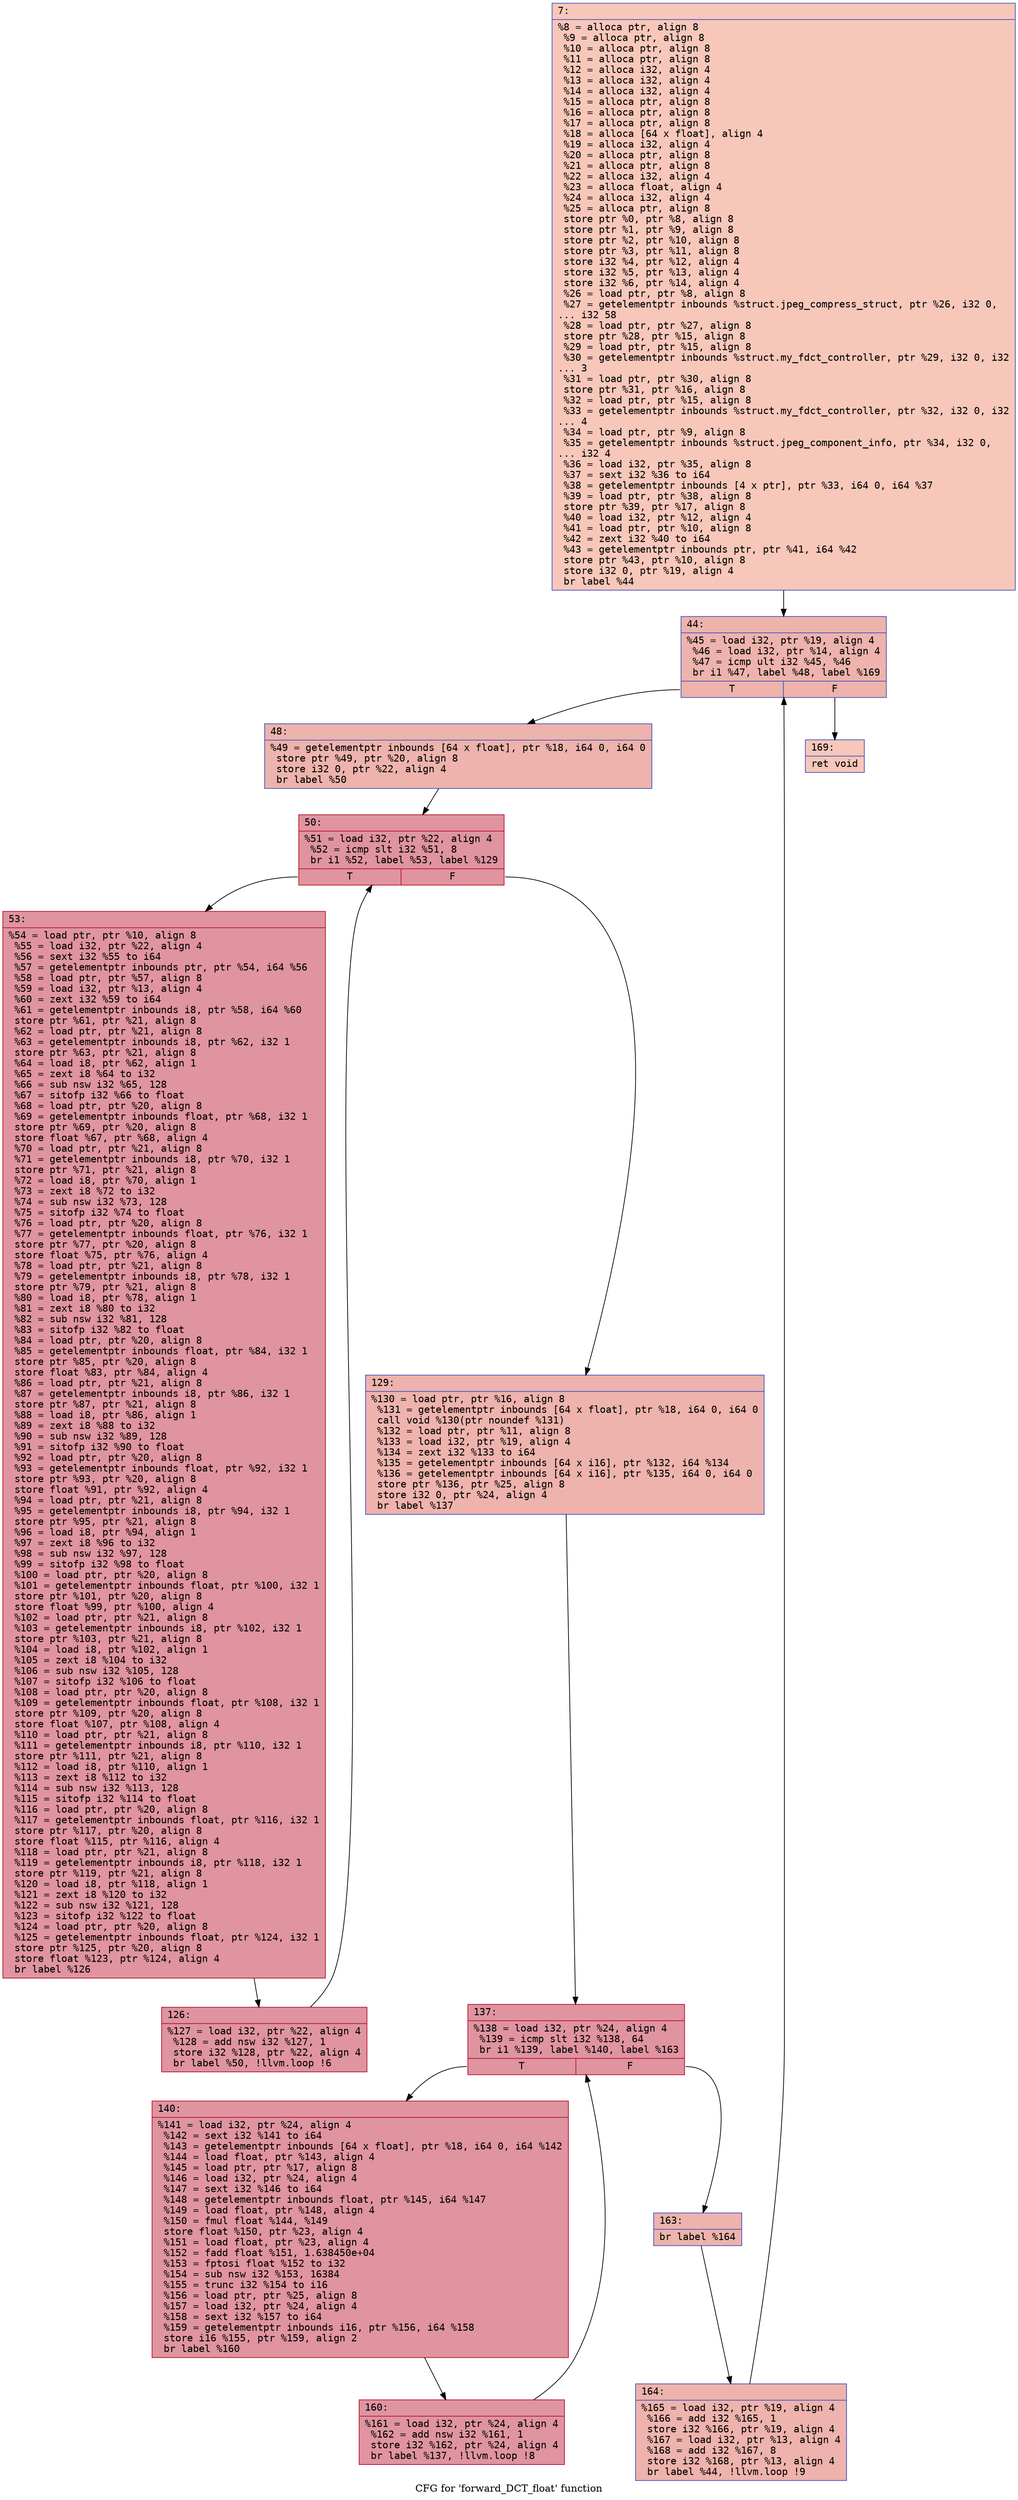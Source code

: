 digraph "CFG for 'forward_DCT_float' function" {
	label="CFG for 'forward_DCT_float' function";

	Node0x600001387200 [shape=record,color="#3d50c3ff", style=filled, fillcolor="#ec7f6370" fontname="Courier",label="{7:\l|  %8 = alloca ptr, align 8\l  %9 = alloca ptr, align 8\l  %10 = alloca ptr, align 8\l  %11 = alloca ptr, align 8\l  %12 = alloca i32, align 4\l  %13 = alloca i32, align 4\l  %14 = alloca i32, align 4\l  %15 = alloca ptr, align 8\l  %16 = alloca ptr, align 8\l  %17 = alloca ptr, align 8\l  %18 = alloca [64 x float], align 4\l  %19 = alloca i32, align 4\l  %20 = alloca ptr, align 8\l  %21 = alloca ptr, align 8\l  %22 = alloca i32, align 4\l  %23 = alloca float, align 4\l  %24 = alloca i32, align 4\l  %25 = alloca ptr, align 8\l  store ptr %0, ptr %8, align 8\l  store ptr %1, ptr %9, align 8\l  store ptr %2, ptr %10, align 8\l  store ptr %3, ptr %11, align 8\l  store i32 %4, ptr %12, align 4\l  store i32 %5, ptr %13, align 4\l  store i32 %6, ptr %14, align 4\l  %26 = load ptr, ptr %8, align 8\l  %27 = getelementptr inbounds %struct.jpeg_compress_struct, ptr %26, i32 0,\l... i32 58\l  %28 = load ptr, ptr %27, align 8\l  store ptr %28, ptr %15, align 8\l  %29 = load ptr, ptr %15, align 8\l  %30 = getelementptr inbounds %struct.my_fdct_controller, ptr %29, i32 0, i32\l... 3\l  %31 = load ptr, ptr %30, align 8\l  store ptr %31, ptr %16, align 8\l  %32 = load ptr, ptr %15, align 8\l  %33 = getelementptr inbounds %struct.my_fdct_controller, ptr %32, i32 0, i32\l... 4\l  %34 = load ptr, ptr %9, align 8\l  %35 = getelementptr inbounds %struct.jpeg_component_info, ptr %34, i32 0,\l... i32 4\l  %36 = load i32, ptr %35, align 8\l  %37 = sext i32 %36 to i64\l  %38 = getelementptr inbounds [4 x ptr], ptr %33, i64 0, i64 %37\l  %39 = load ptr, ptr %38, align 8\l  store ptr %39, ptr %17, align 8\l  %40 = load i32, ptr %12, align 4\l  %41 = load ptr, ptr %10, align 8\l  %42 = zext i32 %40 to i64\l  %43 = getelementptr inbounds ptr, ptr %41, i64 %42\l  store ptr %43, ptr %10, align 8\l  store i32 0, ptr %19, align 4\l  br label %44\l}"];
	Node0x600001387200 -> Node0x600001387250[tooltip="7 -> 44\nProbability 100.00%" ];
	Node0x600001387250 [shape=record,color="#3d50c3ff", style=filled, fillcolor="#d6524470" fontname="Courier",label="{44:\l|  %45 = load i32, ptr %19, align 4\l  %46 = load i32, ptr %14, align 4\l  %47 = icmp ult i32 %45, %46\l  br i1 %47, label %48, label %169\l|{<s0>T|<s1>F}}"];
	Node0x600001387250:s0 -> Node0x6000013872a0[tooltip="44 -> 48\nProbability 96.88%" ];
	Node0x600001387250:s1 -> Node0x6000013875c0[tooltip="44 -> 169\nProbability 3.12%" ];
	Node0x6000013872a0 [shape=record,color="#3d50c3ff", style=filled, fillcolor="#d6524470" fontname="Courier",label="{48:\l|  %49 = getelementptr inbounds [64 x float], ptr %18, i64 0, i64 0\l  store ptr %49, ptr %20, align 8\l  store i32 0, ptr %22, align 4\l  br label %50\l}"];
	Node0x6000013872a0 -> Node0x6000013872f0[tooltip="48 -> 50\nProbability 100.00%" ];
	Node0x6000013872f0 [shape=record,color="#b70d28ff", style=filled, fillcolor="#b70d2870" fontname="Courier",label="{50:\l|  %51 = load i32, ptr %22, align 4\l  %52 = icmp slt i32 %51, 8\l  br i1 %52, label %53, label %129\l|{<s0>T|<s1>F}}"];
	Node0x6000013872f0:s0 -> Node0x600001387340[tooltip="50 -> 53\nProbability 96.88%" ];
	Node0x6000013872f0:s1 -> Node0x6000013873e0[tooltip="50 -> 129\nProbability 3.12%" ];
	Node0x600001387340 [shape=record,color="#b70d28ff", style=filled, fillcolor="#b70d2870" fontname="Courier",label="{53:\l|  %54 = load ptr, ptr %10, align 8\l  %55 = load i32, ptr %22, align 4\l  %56 = sext i32 %55 to i64\l  %57 = getelementptr inbounds ptr, ptr %54, i64 %56\l  %58 = load ptr, ptr %57, align 8\l  %59 = load i32, ptr %13, align 4\l  %60 = zext i32 %59 to i64\l  %61 = getelementptr inbounds i8, ptr %58, i64 %60\l  store ptr %61, ptr %21, align 8\l  %62 = load ptr, ptr %21, align 8\l  %63 = getelementptr inbounds i8, ptr %62, i32 1\l  store ptr %63, ptr %21, align 8\l  %64 = load i8, ptr %62, align 1\l  %65 = zext i8 %64 to i32\l  %66 = sub nsw i32 %65, 128\l  %67 = sitofp i32 %66 to float\l  %68 = load ptr, ptr %20, align 8\l  %69 = getelementptr inbounds float, ptr %68, i32 1\l  store ptr %69, ptr %20, align 8\l  store float %67, ptr %68, align 4\l  %70 = load ptr, ptr %21, align 8\l  %71 = getelementptr inbounds i8, ptr %70, i32 1\l  store ptr %71, ptr %21, align 8\l  %72 = load i8, ptr %70, align 1\l  %73 = zext i8 %72 to i32\l  %74 = sub nsw i32 %73, 128\l  %75 = sitofp i32 %74 to float\l  %76 = load ptr, ptr %20, align 8\l  %77 = getelementptr inbounds float, ptr %76, i32 1\l  store ptr %77, ptr %20, align 8\l  store float %75, ptr %76, align 4\l  %78 = load ptr, ptr %21, align 8\l  %79 = getelementptr inbounds i8, ptr %78, i32 1\l  store ptr %79, ptr %21, align 8\l  %80 = load i8, ptr %78, align 1\l  %81 = zext i8 %80 to i32\l  %82 = sub nsw i32 %81, 128\l  %83 = sitofp i32 %82 to float\l  %84 = load ptr, ptr %20, align 8\l  %85 = getelementptr inbounds float, ptr %84, i32 1\l  store ptr %85, ptr %20, align 8\l  store float %83, ptr %84, align 4\l  %86 = load ptr, ptr %21, align 8\l  %87 = getelementptr inbounds i8, ptr %86, i32 1\l  store ptr %87, ptr %21, align 8\l  %88 = load i8, ptr %86, align 1\l  %89 = zext i8 %88 to i32\l  %90 = sub nsw i32 %89, 128\l  %91 = sitofp i32 %90 to float\l  %92 = load ptr, ptr %20, align 8\l  %93 = getelementptr inbounds float, ptr %92, i32 1\l  store ptr %93, ptr %20, align 8\l  store float %91, ptr %92, align 4\l  %94 = load ptr, ptr %21, align 8\l  %95 = getelementptr inbounds i8, ptr %94, i32 1\l  store ptr %95, ptr %21, align 8\l  %96 = load i8, ptr %94, align 1\l  %97 = zext i8 %96 to i32\l  %98 = sub nsw i32 %97, 128\l  %99 = sitofp i32 %98 to float\l  %100 = load ptr, ptr %20, align 8\l  %101 = getelementptr inbounds float, ptr %100, i32 1\l  store ptr %101, ptr %20, align 8\l  store float %99, ptr %100, align 4\l  %102 = load ptr, ptr %21, align 8\l  %103 = getelementptr inbounds i8, ptr %102, i32 1\l  store ptr %103, ptr %21, align 8\l  %104 = load i8, ptr %102, align 1\l  %105 = zext i8 %104 to i32\l  %106 = sub nsw i32 %105, 128\l  %107 = sitofp i32 %106 to float\l  %108 = load ptr, ptr %20, align 8\l  %109 = getelementptr inbounds float, ptr %108, i32 1\l  store ptr %109, ptr %20, align 8\l  store float %107, ptr %108, align 4\l  %110 = load ptr, ptr %21, align 8\l  %111 = getelementptr inbounds i8, ptr %110, i32 1\l  store ptr %111, ptr %21, align 8\l  %112 = load i8, ptr %110, align 1\l  %113 = zext i8 %112 to i32\l  %114 = sub nsw i32 %113, 128\l  %115 = sitofp i32 %114 to float\l  %116 = load ptr, ptr %20, align 8\l  %117 = getelementptr inbounds float, ptr %116, i32 1\l  store ptr %117, ptr %20, align 8\l  store float %115, ptr %116, align 4\l  %118 = load ptr, ptr %21, align 8\l  %119 = getelementptr inbounds i8, ptr %118, i32 1\l  store ptr %119, ptr %21, align 8\l  %120 = load i8, ptr %118, align 1\l  %121 = zext i8 %120 to i32\l  %122 = sub nsw i32 %121, 128\l  %123 = sitofp i32 %122 to float\l  %124 = load ptr, ptr %20, align 8\l  %125 = getelementptr inbounds float, ptr %124, i32 1\l  store ptr %125, ptr %20, align 8\l  store float %123, ptr %124, align 4\l  br label %126\l}"];
	Node0x600001387340 -> Node0x600001387390[tooltip="53 -> 126\nProbability 100.00%" ];
	Node0x600001387390 [shape=record,color="#b70d28ff", style=filled, fillcolor="#b70d2870" fontname="Courier",label="{126:\l|  %127 = load i32, ptr %22, align 4\l  %128 = add nsw i32 %127, 1\l  store i32 %128, ptr %22, align 4\l  br label %50, !llvm.loop !6\l}"];
	Node0x600001387390 -> Node0x6000013872f0[tooltip="126 -> 50\nProbability 100.00%" ];
	Node0x6000013873e0 [shape=record,color="#3d50c3ff", style=filled, fillcolor="#d6524470" fontname="Courier",label="{129:\l|  %130 = load ptr, ptr %16, align 8\l  %131 = getelementptr inbounds [64 x float], ptr %18, i64 0, i64 0\l  call void %130(ptr noundef %131)\l  %132 = load ptr, ptr %11, align 8\l  %133 = load i32, ptr %19, align 4\l  %134 = zext i32 %133 to i64\l  %135 = getelementptr inbounds [64 x i16], ptr %132, i64 %134\l  %136 = getelementptr inbounds [64 x i16], ptr %135, i64 0, i64 0\l  store ptr %136, ptr %25, align 8\l  store i32 0, ptr %24, align 4\l  br label %137\l}"];
	Node0x6000013873e0 -> Node0x600001387430[tooltip="129 -> 137\nProbability 100.00%" ];
	Node0x600001387430 [shape=record,color="#b70d28ff", style=filled, fillcolor="#b70d2870" fontname="Courier",label="{137:\l|  %138 = load i32, ptr %24, align 4\l  %139 = icmp slt i32 %138, 64\l  br i1 %139, label %140, label %163\l|{<s0>T|<s1>F}}"];
	Node0x600001387430:s0 -> Node0x600001387480[tooltip="137 -> 140\nProbability 96.88%" ];
	Node0x600001387430:s1 -> Node0x600001387520[tooltip="137 -> 163\nProbability 3.12%" ];
	Node0x600001387480 [shape=record,color="#b70d28ff", style=filled, fillcolor="#b70d2870" fontname="Courier",label="{140:\l|  %141 = load i32, ptr %24, align 4\l  %142 = sext i32 %141 to i64\l  %143 = getelementptr inbounds [64 x float], ptr %18, i64 0, i64 %142\l  %144 = load float, ptr %143, align 4\l  %145 = load ptr, ptr %17, align 8\l  %146 = load i32, ptr %24, align 4\l  %147 = sext i32 %146 to i64\l  %148 = getelementptr inbounds float, ptr %145, i64 %147\l  %149 = load float, ptr %148, align 4\l  %150 = fmul float %144, %149\l  store float %150, ptr %23, align 4\l  %151 = load float, ptr %23, align 4\l  %152 = fadd float %151, 1.638450e+04\l  %153 = fptosi float %152 to i32\l  %154 = sub nsw i32 %153, 16384\l  %155 = trunc i32 %154 to i16\l  %156 = load ptr, ptr %25, align 8\l  %157 = load i32, ptr %24, align 4\l  %158 = sext i32 %157 to i64\l  %159 = getelementptr inbounds i16, ptr %156, i64 %158\l  store i16 %155, ptr %159, align 2\l  br label %160\l}"];
	Node0x600001387480 -> Node0x6000013874d0[tooltip="140 -> 160\nProbability 100.00%" ];
	Node0x6000013874d0 [shape=record,color="#b70d28ff", style=filled, fillcolor="#b70d2870" fontname="Courier",label="{160:\l|  %161 = load i32, ptr %24, align 4\l  %162 = add nsw i32 %161, 1\l  store i32 %162, ptr %24, align 4\l  br label %137, !llvm.loop !8\l}"];
	Node0x6000013874d0 -> Node0x600001387430[tooltip="160 -> 137\nProbability 100.00%" ];
	Node0x600001387520 [shape=record,color="#3d50c3ff", style=filled, fillcolor="#d6524470" fontname="Courier",label="{163:\l|  br label %164\l}"];
	Node0x600001387520 -> Node0x600001387570[tooltip="163 -> 164\nProbability 100.00%" ];
	Node0x600001387570 [shape=record,color="#3d50c3ff", style=filled, fillcolor="#d6524470" fontname="Courier",label="{164:\l|  %165 = load i32, ptr %19, align 4\l  %166 = add i32 %165, 1\l  store i32 %166, ptr %19, align 4\l  %167 = load i32, ptr %13, align 4\l  %168 = add i32 %167, 8\l  store i32 %168, ptr %13, align 4\l  br label %44, !llvm.loop !9\l}"];
	Node0x600001387570 -> Node0x600001387250[tooltip="164 -> 44\nProbability 100.00%" ];
	Node0x6000013875c0 [shape=record,color="#3d50c3ff", style=filled, fillcolor="#ec7f6370" fontname="Courier",label="{169:\l|  ret void\l}"];
}
